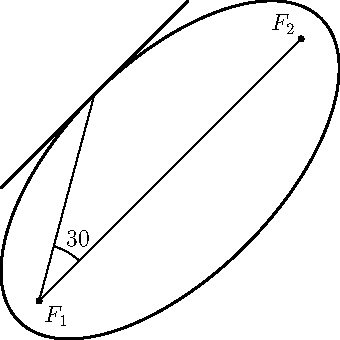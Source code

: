 import geometry;
size(6cm);
abscissa x=angabscissa(30);

ellipse el=ellipse(origin(),2,1,45);
draw(el,linewidth(bp));

point M=point(el,x);
draw(M--el.F1--el.F2);
dot("$F_1$", el.F1, SE); dot("$F_2$", el.F2, NW);
markangle((string)x.x, el.F2, el.F1, M);
draw(tangent(el,x), linewidth(bp));
